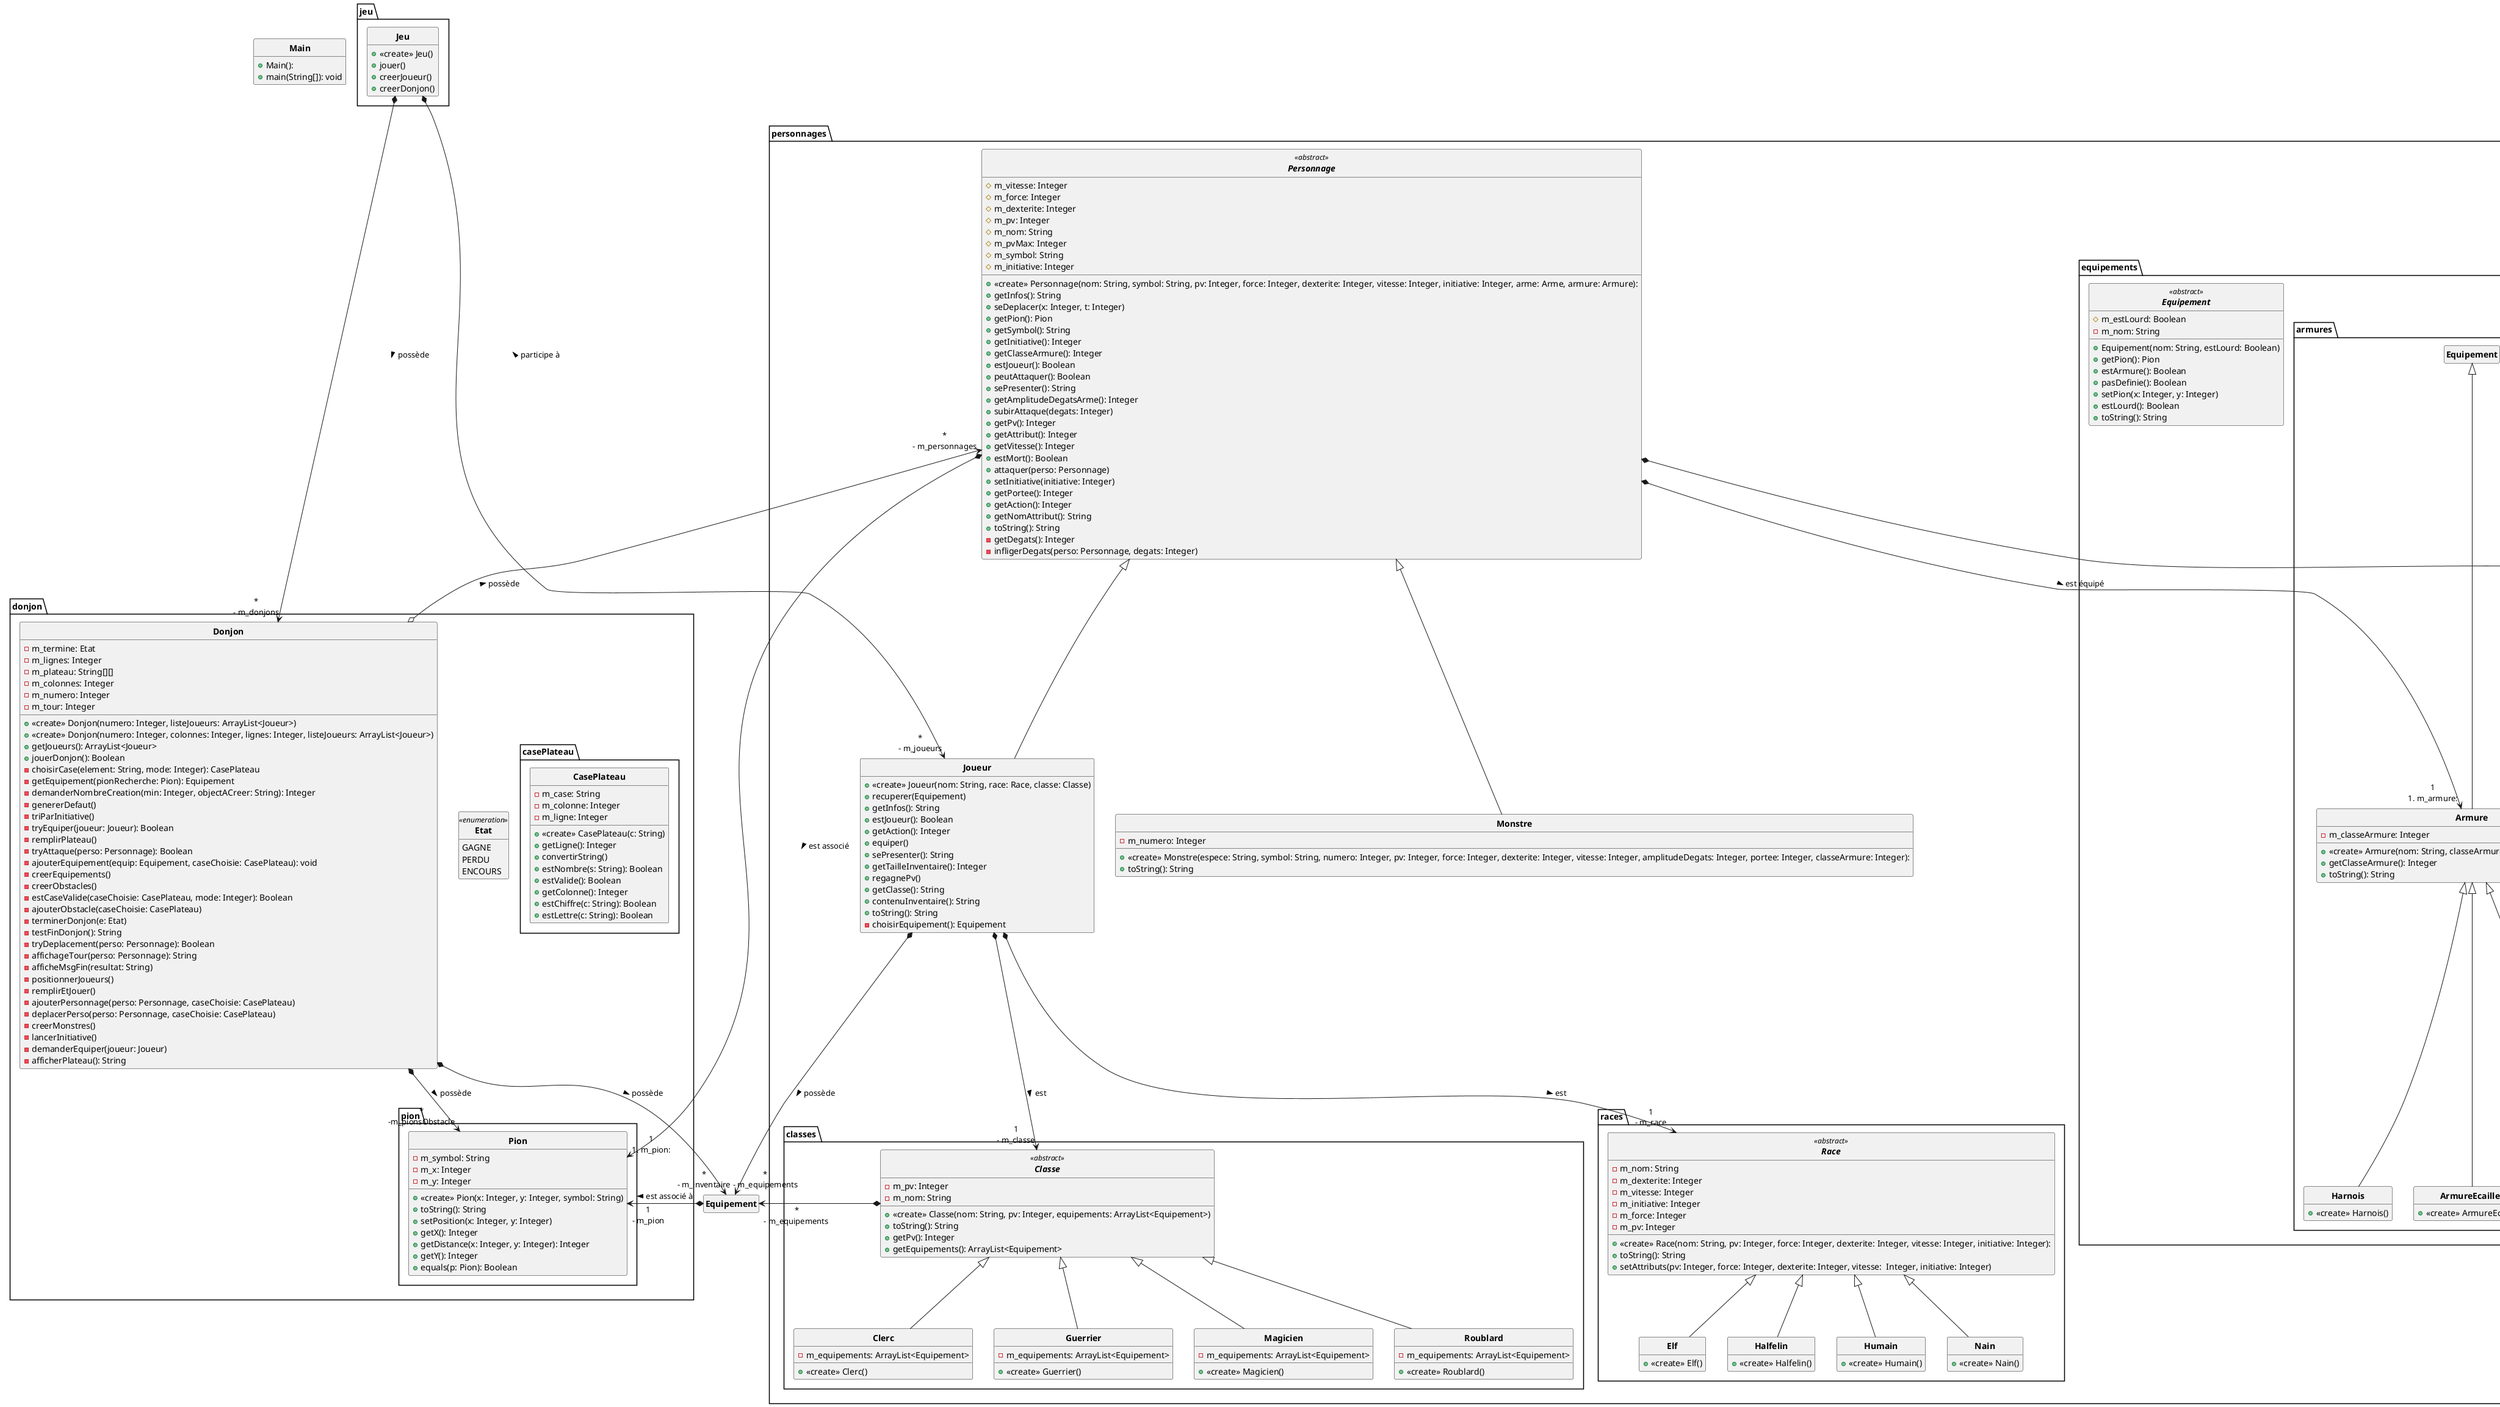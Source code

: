 @startuml
skinparam AttributeIconSize 0
skinparam classFontStyle Bold
skinparam style strictuml
hide empty members

package donjon{
    package casePlateau{
        class CasePlateau {
          - m_case: String
          - m_colonne: Integer
          - m_ligne: Integer
          + <<create>> CasePlateau(c: String)
          + getLigne(): Integer
          + convertirString()
          + estNombre(s: String): Boolean
          + estValide(): Boolean
          + getColonne(): Integer
          + estChiffre(c: String): Boolean
          + estLettre(c: String): Boolean
        }
    }
    package pion{
        class Pion {
          - m_symbol: String
          - m_x: Integer
          - m_y: Integer
          + <<create >> Pion(x: Integer, y: Integer, symbol: String)
          + toString(): String
          + setPosition(x: Integer, y: Integer)
          + getX(): Integer
          + getDistance(x: Integer, y: Integer): Integer
          + getY(): Integer
          + equals(p: Pion): Boolean
        }
    }
    enum Etat << enumeration >> {
      GAGNE
      PERDU
      ENCOURS
    }
    class Donjon {
      - m_termine: Etat
      - m_lignes: Integer
      - m_plateau: String[][]
      - m_colonnes: Integer
      - m_numero: Integer
      - m_tour: Integer
      + <<create>> Donjon(numero: Integer, listeJoueurs: ArrayList<Joueur>)
      + <<create>> Donjon(numero: Integer, colonnes: Integer, lignes: Integer, listeJoueurs: ArrayList<Joueur>)
      + getJoueurs(): ArrayList<Joueur>
      + jouerDonjon(): Boolean
      - choisirCase(element: String, mode: Integer): CasePlateau
      - getEquipement(pionRecherche: Pion): Equipement
      - demanderNombreCreation(min: Integer, objectACreer: String): Integer
      - genererDefaut()
      - triParInitiative()
      - tryEquiper(joueur: Joueur): Boolean
      - remplirPlateau()
      - tryAttaque(perso: Personnage): Boolean
      - ajouterEquipement(equip: Equipement, caseChoisie: CasePlateau): void
      - creerEquipements()
      - creerObstacles()
      - estCaseValide(caseChoisie: CasePlateau, mode: Integer): Boolean
      - ajouterObstacle(caseChoisie: CasePlateau)
      - terminerDonjon(e: Etat)
      - testFinDonjon(): String
      - tryDeplacement(perso: Personnage): Boolean
      - affichageTour(perso: Personnage): String
      - afficheMsgFin(resultat: String)
      - positionnerJoueurs()
      - remplirEtJouer()
      - ajouterPersonnage(perso: Personnage, caseChoisie: CasePlateau)
      - deplacerPerso(perso: Personnage, caseChoisie: CasePlateau)
      - creerMonstres()
      - lancerInitiative()
      - demanderEquiper(joueur: Joueur)
      - afficherPlateau(): String
    }
}

package jeu{
    class Jeu {
      + <<create>> Jeu()
      + jouer()
      + creerJoueur()
      + creerDonjon()
    }
}

package personnages{
    package classes{
       abstract class Classe <<abstract>> {
          - m_pv: Integer
          - m_nom: String
	      + <<create>> Classe(nom: String, pv: Integer, equipements: ArrayList<Equipement>)
          + toString(): String
          + getPv(): Integer
          + getEquipements(): ArrayList<Equipement>
       }
        class Clerc extends Classe {
          - m_equipements: ArrayList<Equipement>
	      + <<create>> Clerc()
        }
        class Guerrier extends Classe {
          - m_equipements: ArrayList<Equipement>
	      + <<create>> Guerrier()
        }
        class Magicien extends Classe {
          - m_equipements: ArrayList<Equipement>
	      + <<create>> Magicien()
        }
        class Roublard extends Classe {
          - m_equipements: ArrayList<Equipement>
	      + <<create>> Roublard()
        }
    }
    package equipements{
        package armes{
	    class Arme extends Equipement {
              - m_portee: Integer
              - m_amplitudeDegats: Integer
	          + <<create>> Arme(nom: String, amplitudeDegats: Integer, portee: Integer, estLourde: Boolean)
              + attaque(): Integer
              + estArmeDistance(): Boolean
              + estArmure(): Boolean
              + getPortee(): Integer
              + getAmplitudeDegats(): Integer
              + toString(): String
            }
            class Arbalete extends Arme {
              + <<create>> Arbalete()
            }
            class Arc extends Arme {
              + <<create>> Arc()
            }
            class Baton extends Arme {
              + <<create>> Baton()
            }
            class EpeeLongue extends Arme {
              + <<create>> EpeeLongue()
            }
            class Fronde extends Arme {
              + <<create>> Fronde()
            }
            class Masse extends Arme {
              + <<create>> Masse()
            }
            class Rapiere extends Arme {
              + <<create>> Rapiere()
            }
        }
        package armures{
            class Armure extends Equipement {
              - m_classeArmure: Integer
	          + <<create>> Armure(nom: String, classeArmure: Integer, estLourde: Boolean)
              + getClasseArmure(): Integer
              + toString(): String
            }
            class ArmureEcailles extends Armure {
              + <<create>> ArmureEcailles()
            }
            class CotteDeMailles extends Armure {
              + <<create>> CotteDeMailles()
            }
            class DemiPlate extends Armure {
              + <<create>> DemiPlate()
            }
            class Harnois extends Armure {
              + <<create>> Harnois()
            }
        }
        abstract class Equipement <<abstract>> {
          # m_estLourd: Boolean
          - m_nom: String
	      + Equipement(nom: String, estLourd: Boolean)
          + getPion(): Pion
          + estArmure(): Boolean
          + pasDefinie(): Boolean
          + setPion(x: Integer, y: Integer)
          + estLourd(): Boolean
          + toString(): String
        }
    }
    package races{
        class Elf extends Race {
          + <<create>> Elf()
        }
        class Halfelin extends Race {
          + <<create>> Halfelin()
        }
        class Humain extends Race {
          + <<create>> Humain()
        }
        class Nain extends Race {
          + <<create>> Nain()
        }
        abstract class Race <<abstract>> {
          - m_nom: String
          - m_dexterite: Integer
          - m_vitesse: Integer
          - m_initiative: Integer
          - m_force: Integer
          - m_pv: Integer
	      + <<create>> Race(nom: String, pv: Integer, force: Integer, dexterite: Integer, vitesse: Integer, initiative: Integer):
          + toString(): String
          + setAttributs(pv: Integer, force: Integer, dexterite: Integer, vitesse:  Integer, initiative: Integer)
        }
    }
    class Joueur extends Personnage {
      + <<create>> Joueur(nom: String, race: Race, classe: Classe)
      + recuperer(Equipement)
      + getInfos(): String
      + estJoueur(): Boolean
      + getAction(): Integer
      + equiper()
      + sePresenter(): String
      + getTailleInventaire(): Integer
      + regagnePv()
      + getClasse(): String
      + contenuInventaire(): String
      + toString(): String
      - choisirEquipement(): Equipement
    }
    class Monstre extends Personnage {
      - m_numero: Integer
      + <<create>> Monstre(espece: String, symbol: String, numero: Integer, pv: Integer, force: Integer, dexterite: Integer, vitesse: Integer, amplitudeDegats: Integer, portee: Integer, classeArmure: Integer):
      + toString(): String
    }
    abstract class Personnage <<abstract>> {
      # m_vitesse: Integer
      # m_force: Integer
      # m_dexterite: Integer
      # m_pv: Integer
      # m_nom: String
      # m_pvMax: Integer
      # m_symbol: String
      # m_initiative: Integer
      + <<create>> Personnage(nom: String, symbol: String, pv: Integer, force: Integer, dexterite: Integer, vitesse: Integer, initiative: Integer, arme: Arme, armure: Armure):
      + getInfos(): String
      + seDeplacer(x: Integer, t: Integer)
      + getPion(): Pion
      + getSymbol(): String
      + getInitiative(): Integer
      + getClasseArmure(): Integer
      + estJoueur(): Boolean
      + peutAttaquer(): Boolean
      + sePresenter(): String
      + getAmplitudeDegatsArme(): Integer
      + subirAttaque(degats: Integer)
      + getPv(): Integer
      + getAttribut(): Integer
      + getVitesse(): Integer
      + estMort(): Boolean
      + attaquer(perso: Personnage)
      + setInitiative(initiative: Integer)
      + getPortee(): Integer
      + getAction(): Integer
      + getNomAttribut(): String
      + toString(): String
      - getDegats(): Integer
      - infligerDegats(perso: Personnage, degats: Integer)
    }
}

class Main {
  + Main():
  + main(String[]): void
}

Donjon o--> "*\n- m_personnages" Personnage : possède >
Donjon *--> "*\n- m_equipements" Equipement : possède >
Donjon *--> "*\n-m_pionsObstacle" Pion : possède >

Jeu *---> "*\n- m_joueurs" Joueur: participe à <
Jeu *---> "*\n- m_donjons" Donjon: possède >

Classe *---> "*\n- m_equipements " Equipement

Equipement *--> "1\n- m_pion" Pion: est associé à >

Joueur *--> "*\n- m_inventaire" Equipement: possède >
Joueur *--> "1\n- m_classe" Classe: est >
Joueur *--> "1\n- m_race" Race: est >

Personnage *--> "1\n# m_armure:" Armure: est équipé >
Personnage *--> "1\n# m_arme:" Arme: est équipé >
Personnage *--> "1\n# m_pion:" Pion: est associé >
@enduml
